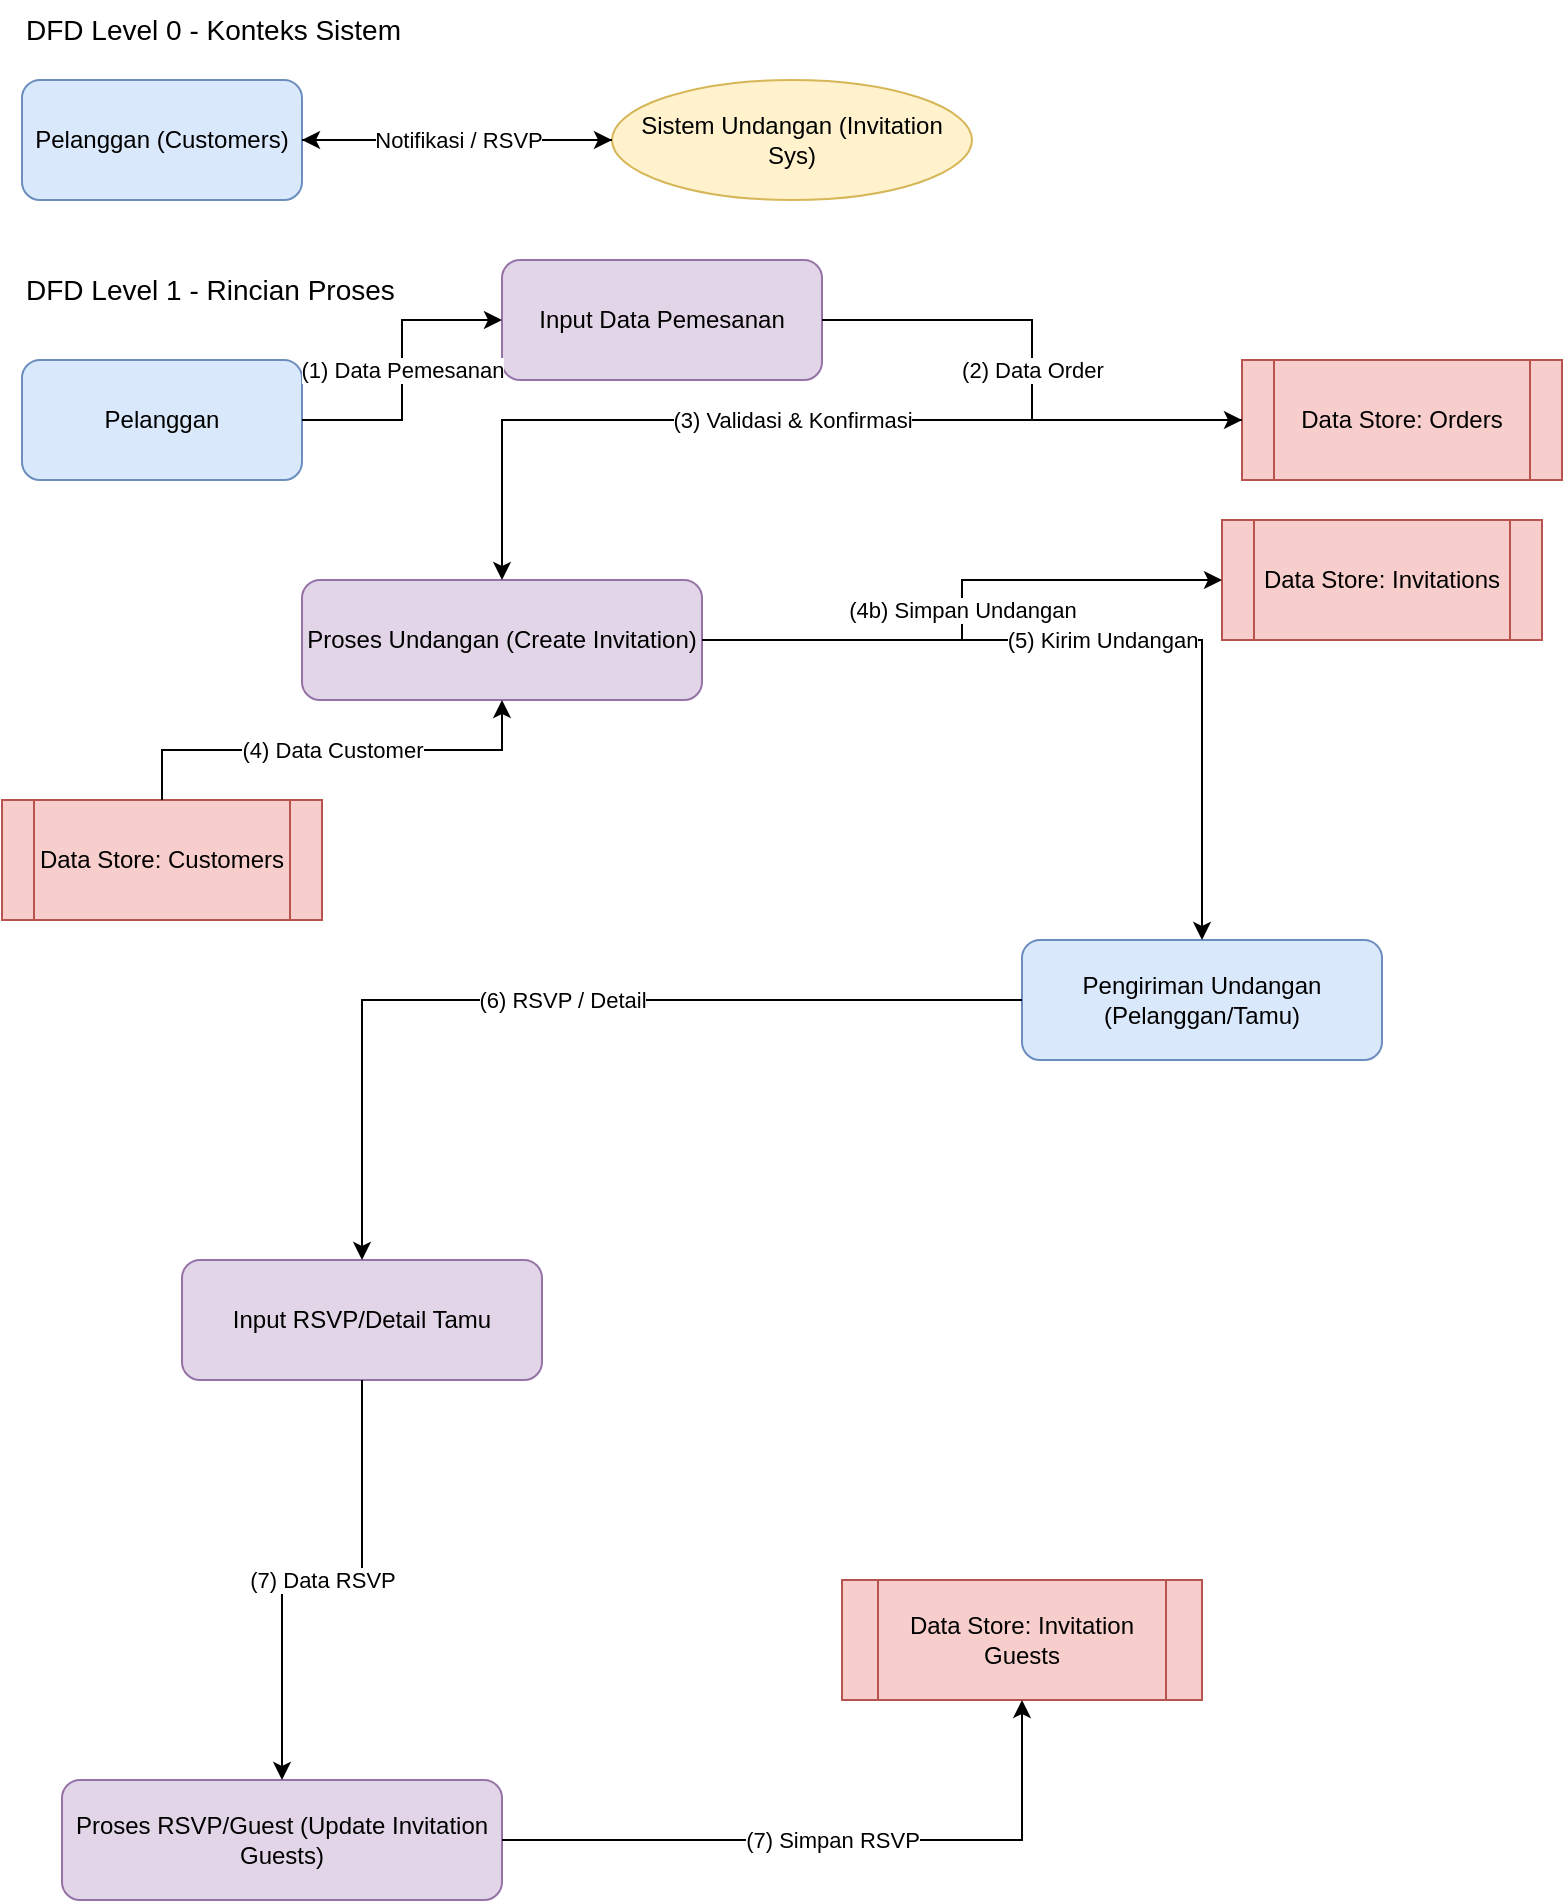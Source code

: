 <mxfile version="26.1.1">
  <diagram name="DFD Diagram" id="xpTBKYFO356zz7s55ZkE">
    <mxGraphModel dx="1434" dy="792" grid="1" gridSize="10" guides="1" tooltips="1" connect="1" arrows="1" fold="1" page="1" pageScale="1" pageWidth="850" pageHeight="1100" math="0" shadow="0">
      <root>
        <mxCell id="0" />
        <mxCell id="1" parent="0" />
        <mxCell id="tvUU3hq3W3oxnKgRSxzY-1" value="DFD Level 0 - Konteks Sistem" style="text;html=1;fontSize=14;fontColor=#000000;" vertex="1" parent="1">
          <mxGeometry x="40" y="10" width="300" height="30" as="geometry" />
        </mxCell>
        <mxCell id="tvUU3hq3W3oxnKgRSxzY-2" value="Pelanggan (Customers)" style="rounded=1;whiteSpace=wrap;html=1;fillColor=#dae8fc;strokeColor=#6c8ebf;" vertex="1" parent="1">
          <mxGeometry x="40" y="50" width="140" height="60" as="geometry" />
        </mxCell>
        <mxCell id="tvUU3hq3W3oxnKgRSxzY-3" value="Sistem Undangan (Invitation Sys)" style="ellipse;whiteSpace=wrap;html=1;fillColor=#fff2cc;strokeColor=#d6b656;" vertex="1" parent="1">
          <mxGeometry x="335" y="50" width="180" height="60" as="geometry" />
        </mxCell>
        <mxCell id="tvUU3hq3W3oxnKgRSxzY-4" value="Order Data" style="edgeStyle=elbowEdgeStyle;rounded=0;html=1;strokeColor=#000000;" edge="1" parent="1" source="tvUU3hq3W3oxnKgRSxzY-2" target="tvUU3hq3W3oxnKgRSxzY-3">
          <mxGeometry relative="1" as="geometry">
            <mxPoint as="offset" />
          </mxGeometry>
        </mxCell>
        <mxCell id="tvUU3hq3W3oxnKgRSxzY-5" value="Notifikasi / RSVP" style="edgeStyle=elbowEdgeStyle;rounded=0;html=1;strokeColor=#000000;" edge="1" parent="1" source="tvUU3hq3W3oxnKgRSxzY-3" target="tvUU3hq3W3oxnKgRSxzY-2">
          <mxGeometry relative="1" as="geometry">
            <mxPoint as="offset" />
          </mxGeometry>
        </mxCell>
        <mxCell id="tvUU3hq3W3oxnKgRSxzY-6" value="DFD Level 1 - Rincian Proses" style="text;html=1;fontSize=14;fontColor=#000000;" vertex="1" parent="1">
          <mxGeometry x="40" y="140" width="300" height="30" as="geometry" />
        </mxCell>
        <mxCell id="tvUU3hq3W3oxnKgRSxzY-7" value="Pelanggan" style="rounded=1;whiteSpace=wrap;html=1;fillColor=#dae8fc;strokeColor=#6c8ebf;" vertex="1" parent="1">
          <mxGeometry x="40" y="190" width="140" height="60" as="geometry" />
        </mxCell>
        <mxCell id="tvUU3hq3W3oxnKgRSxzY-8" value="Input Data Pemesanan" style="rounded=1;whiteSpace=wrap;html=1;fillColor=#e1d5e7;strokeColor=#9673a6;" vertex="1" parent="1">
          <mxGeometry x="280" y="140" width="160" height="60" as="geometry" />
        </mxCell>
        <mxCell id="tvUU3hq3W3oxnKgRSxzY-9" value="Data Store: Orders" style="shape=process;whiteSpace=wrap;html=1;fillColor=#f8cecc;strokeColor=#b85450;" vertex="1" parent="1">
          <mxGeometry x="650" y="190" width="160" height="60" as="geometry" />
        </mxCell>
        <mxCell id="tvUU3hq3W3oxnKgRSxzY-10" value="Data Store: Customers" style="shape=process;whiteSpace=wrap;html=1;fillColor=#f8cecc;strokeColor=#b85450;" vertex="1" parent="1">
          <mxGeometry x="30" y="410" width="160" height="60" as="geometry" />
        </mxCell>
        <mxCell id="tvUU3hq3W3oxnKgRSxzY-11" value="Proses Undangan (Create Invitation)" style="rounded=1;whiteSpace=wrap;html=1;fillColor=#e1d5e7;strokeColor=#9673a6;" vertex="1" parent="1">
          <mxGeometry x="180" y="300" width="200" height="60" as="geometry" />
        </mxCell>
        <mxCell id="tvUU3hq3W3oxnKgRSxzY-12" value="Data Store: Invitations" style="shape=process;whiteSpace=wrap;html=1;fillColor=#f8cecc;strokeColor=#b85450;" vertex="1" parent="1">
          <mxGeometry x="640" y="270" width="160" height="60" as="geometry" />
        </mxCell>
        <mxCell id="tvUU3hq3W3oxnKgRSxzY-13" value="Pengiriman Undangan&#xa;(Pelanggan/Tamu)" style="rounded=1;whiteSpace=wrap;html=1;fillColor=#dae8fc;strokeColor=#6c8ebf;" vertex="1" parent="1">
          <mxGeometry x="540" y="480" width="180" height="60" as="geometry" />
        </mxCell>
        <mxCell id="tvUU3hq3W3oxnKgRSxzY-14" value="Input RSVP/Detail Tamu" style="rounded=1;whiteSpace=wrap;html=1;fillColor=#e1d5e7;strokeColor=#9673a6;" vertex="1" parent="1">
          <mxGeometry x="120" y="640" width="180" height="60" as="geometry" />
        </mxCell>
        <mxCell id="tvUU3hq3W3oxnKgRSxzY-15" value="Proses RSVP/Guest (Update Invitation Guests)" style="rounded=1;whiteSpace=wrap;html=1;fillColor=#e1d5e7;strokeColor=#9673a6;" vertex="1" parent="1">
          <mxGeometry x="60" y="900" width="220" height="60" as="geometry" />
        </mxCell>
        <mxCell id="tvUU3hq3W3oxnKgRSxzY-16" value="Data Store: Invitation Guests" style="shape=process;whiteSpace=wrap;html=1;fillColor=#f8cecc;strokeColor=#b85450;" vertex="1" parent="1">
          <mxGeometry x="450" y="800" width="180" height="60" as="geometry" />
        </mxCell>
        <mxCell id="tvUU3hq3W3oxnKgRSxzY-17" value="(1) Data Pemesanan" style="edgeStyle=orthogonalEdgeStyle;rounded=0;html=1;strokeColor=#000000;" edge="1" parent="1" source="tvUU3hq3W3oxnKgRSxzY-7" target="tvUU3hq3W3oxnKgRSxzY-8">
          <mxGeometry relative="1" as="geometry" />
        </mxCell>
        <mxCell id="tvUU3hq3W3oxnKgRSxzY-18" value="(2) Data Order" style="edgeStyle=orthogonalEdgeStyle;rounded=0;html=1;strokeColor=#000000;" edge="1" parent="1" source="tvUU3hq3W3oxnKgRSxzY-8" target="tvUU3hq3W3oxnKgRSxzY-9">
          <mxGeometry relative="1" as="geometry" />
        </mxCell>
        <mxCell id="tvUU3hq3W3oxnKgRSxzY-19" value="(3) Validasi &amp; Konfirmasi" style="edgeStyle=orthogonalEdgeStyle;rounded=0;html=1;strokeColor=#000000;" edge="1" parent="1" source="tvUU3hq3W3oxnKgRSxzY-9" target="tvUU3hq3W3oxnKgRSxzY-11">
          <mxGeometry relative="1" as="geometry" />
        </mxCell>
        <mxCell id="tvUU3hq3W3oxnKgRSxzY-20" value="(4) Data Customer" style="edgeStyle=orthogonalEdgeStyle;rounded=0;html=1;strokeColor=#000000;" edge="1" parent="1" source="tvUU3hq3W3oxnKgRSxzY-10" target="tvUU3hq3W3oxnKgRSxzY-11">
          <mxGeometry relative="1" as="geometry" />
        </mxCell>
        <mxCell id="tvUU3hq3W3oxnKgRSxzY-21" value="(4b) Simpan Undangan" style="edgeStyle=orthogonalEdgeStyle;rounded=0;html=1;strokeColor=#000000;" edge="1" parent="1" source="tvUU3hq3W3oxnKgRSxzY-11" target="tvUU3hq3W3oxnKgRSxzY-12">
          <mxGeometry relative="1" as="geometry" />
        </mxCell>
        <mxCell id="tvUU3hq3W3oxnKgRSxzY-22" value="(5) Kirim Undangan" style="edgeStyle=orthogonalEdgeStyle;rounded=0;html=1;strokeColor=#000000;" edge="1" parent="1" source="tvUU3hq3W3oxnKgRSxzY-11" target="tvUU3hq3W3oxnKgRSxzY-13">
          <mxGeometry relative="1" as="geometry" />
        </mxCell>
        <mxCell id="tvUU3hq3W3oxnKgRSxzY-23" value="(6) RSVP / Detail" style="edgeStyle=orthogonalEdgeStyle;rounded=0;html=1;strokeColor=#000000;" edge="1" parent="1" source="tvUU3hq3W3oxnKgRSxzY-13" target="tvUU3hq3W3oxnKgRSxzY-14">
          <mxGeometry relative="1" as="geometry" />
        </mxCell>
        <mxCell id="tvUU3hq3W3oxnKgRSxzY-24" value="(7) Data RSVP" style="edgeStyle=orthogonalEdgeStyle;rounded=0;html=1;strokeColor=#000000;" edge="1" parent="1" source="tvUU3hq3W3oxnKgRSxzY-14" target="tvUU3hq3W3oxnKgRSxzY-15">
          <mxGeometry relative="1" as="geometry" />
        </mxCell>
        <mxCell id="tvUU3hq3W3oxnKgRSxzY-25" value="(7) Simpan RSVP" style="edgeStyle=orthogonalEdgeStyle;rounded=0;html=1;strokeColor=#000000;" edge="1" parent="1" source="tvUU3hq3W3oxnKgRSxzY-15" target="tvUU3hq3W3oxnKgRSxzY-16">
          <mxGeometry relative="1" as="geometry" />
        </mxCell>
      </root>
    </mxGraphModel>
  </diagram>
</mxfile>
